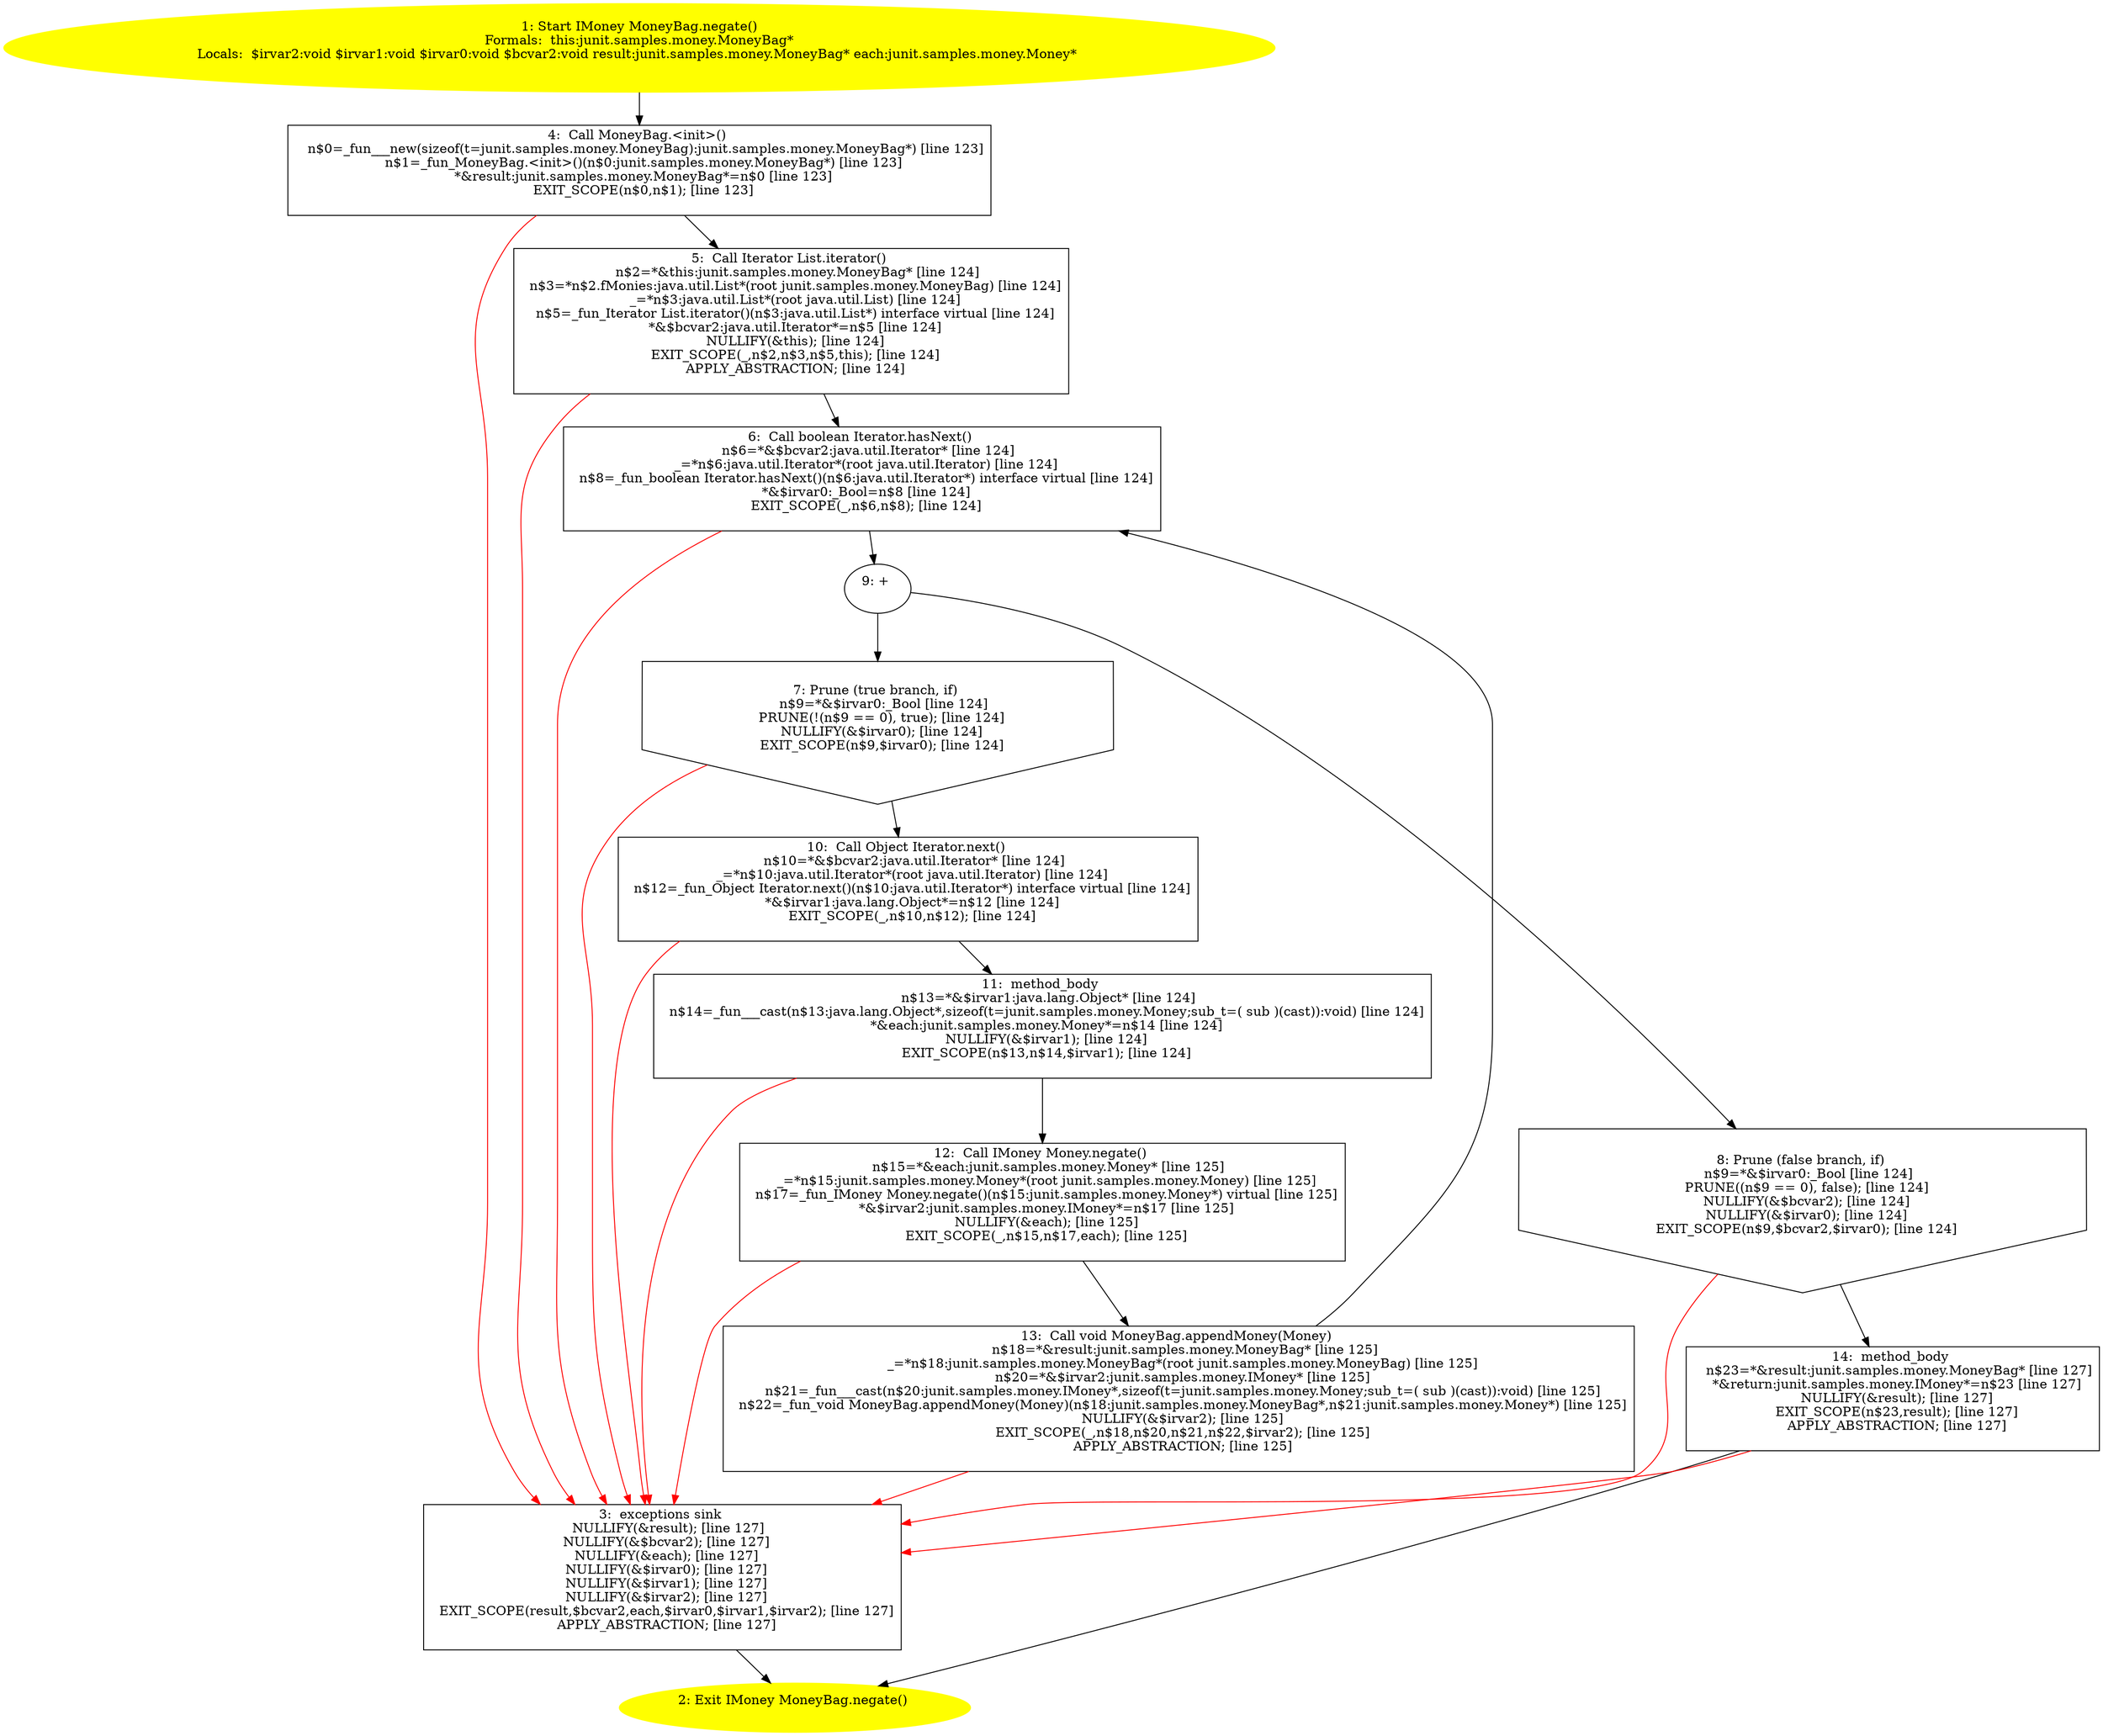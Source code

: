/* @generated */
digraph cfg {
"junit.samples.money.MoneyBag.negate():junit.samples.money.IMoney.5f77cb6317098559821b1784bdfdf29b_1" [label="1: Start IMoney MoneyBag.negate()\nFormals:  this:junit.samples.money.MoneyBag*\nLocals:  $irvar2:void $irvar1:void $irvar0:void $bcvar2:void result:junit.samples.money.MoneyBag* each:junit.samples.money.Money* \n  " color=yellow style=filled]
	

	 "junit.samples.money.MoneyBag.negate():junit.samples.money.IMoney.5f77cb6317098559821b1784bdfdf29b_1" -> "junit.samples.money.MoneyBag.negate():junit.samples.money.IMoney.5f77cb6317098559821b1784bdfdf29b_4" ;
"junit.samples.money.MoneyBag.negate():junit.samples.money.IMoney.5f77cb6317098559821b1784bdfdf29b_2" [label="2: Exit IMoney MoneyBag.negate() \n  " color=yellow style=filled]
	

"junit.samples.money.MoneyBag.negate():junit.samples.money.IMoney.5f77cb6317098559821b1784bdfdf29b_3" [label="3:  exceptions sink \n   NULLIFY(&result); [line 127]\n  NULLIFY(&$bcvar2); [line 127]\n  NULLIFY(&each); [line 127]\n  NULLIFY(&$irvar0); [line 127]\n  NULLIFY(&$irvar1); [line 127]\n  NULLIFY(&$irvar2); [line 127]\n  EXIT_SCOPE(result,$bcvar2,each,$irvar0,$irvar1,$irvar2); [line 127]\n  APPLY_ABSTRACTION; [line 127]\n " shape="box"]
	

	 "junit.samples.money.MoneyBag.negate():junit.samples.money.IMoney.5f77cb6317098559821b1784bdfdf29b_3" -> "junit.samples.money.MoneyBag.negate():junit.samples.money.IMoney.5f77cb6317098559821b1784bdfdf29b_2" ;
"junit.samples.money.MoneyBag.negate():junit.samples.money.IMoney.5f77cb6317098559821b1784bdfdf29b_4" [label="4:  Call MoneyBag.<init>() \n   n$0=_fun___new(sizeof(t=junit.samples.money.MoneyBag):junit.samples.money.MoneyBag*) [line 123]\n  n$1=_fun_MoneyBag.<init>()(n$0:junit.samples.money.MoneyBag*) [line 123]\n  *&result:junit.samples.money.MoneyBag*=n$0 [line 123]\n  EXIT_SCOPE(n$0,n$1); [line 123]\n " shape="box"]
	

	 "junit.samples.money.MoneyBag.negate():junit.samples.money.IMoney.5f77cb6317098559821b1784bdfdf29b_4" -> "junit.samples.money.MoneyBag.negate():junit.samples.money.IMoney.5f77cb6317098559821b1784bdfdf29b_5" ;
	 "junit.samples.money.MoneyBag.negate():junit.samples.money.IMoney.5f77cb6317098559821b1784bdfdf29b_4" -> "junit.samples.money.MoneyBag.negate():junit.samples.money.IMoney.5f77cb6317098559821b1784bdfdf29b_3" [color="red" ];
"junit.samples.money.MoneyBag.negate():junit.samples.money.IMoney.5f77cb6317098559821b1784bdfdf29b_5" [label="5:  Call Iterator List.iterator() \n   n$2=*&this:junit.samples.money.MoneyBag* [line 124]\n  n$3=*n$2.fMonies:java.util.List*(root junit.samples.money.MoneyBag) [line 124]\n  _=*n$3:java.util.List*(root java.util.List) [line 124]\n  n$5=_fun_Iterator List.iterator()(n$3:java.util.List*) interface virtual [line 124]\n  *&$bcvar2:java.util.Iterator*=n$5 [line 124]\n  NULLIFY(&this); [line 124]\n  EXIT_SCOPE(_,n$2,n$3,n$5,this); [line 124]\n  APPLY_ABSTRACTION; [line 124]\n " shape="box"]
	

	 "junit.samples.money.MoneyBag.negate():junit.samples.money.IMoney.5f77cb6317098559821b1784bdfdf29b_5" -> "junit.samples.money.MoneyBag.negate():junit.samples.money.IMoney.5f77cb6317098559821b1784bdfdf29b_6" ;
	 "junit.samples.money.MoneyBag.negate():junit.samples.money.IMoney.5f77cb6317098559821b1784bdfdf29b_5" -> "junit.samples.money.MoneyBag.negate():junit.samples.money.IMoney.5f77cb6317098559821b1784bdfdf29b_3" [color="red" ];
"junit.samples.money.MoneyBag.negate():junit.samples.money.IMoney.5f77cb6317098559821b1784bdfdf29b_6" [label="6:  Call boolean Iterator.hasNext() \n   n$6=*&$bcvar2:java.util.Iterator* [line 124]\n  _=*n$6:java.util.Iterator*(root java.util.Iterator) [line 124]\n  n$8=_fun_boolean Iterator.hasNext()(n$6:java.util.Iterator*) interface virtual [line 124]\n  *&$irvar0:_Bool=n$8 [line 124]\n  EXIT_SCOPE(_,n$6,n$8); [line 124]\n " shape="box"]
	

	 "junit.samples.money.MoneyBag.negate():junit.samples.money.IMoney.5f77cb6317098559821b1784bdfdf29b_6" -> "junit.samples.money.MoneyBag.negate():junit.samples.money.IMoney.5f77cb6317098559821b1784bdfdf29b_9" ;
	 "junit.samples.money.MoneyBag.negate():junit.samples.money.IMoney.5f77cb6317098559821b1784bdfdf29b_6" -> "junit.samples.money.MoneyBag.negate():junit.samples.money.IMoney.5f77cb6317098559821b1784bdfdf29b_3" [color="red" ];
"junit.samples.money.MoneyBag.negate():junit.samples.money.IMoney.5f77cb6317098559821b1784bdfdf29b_7" [label="7: Prune (true branch, if) \n   n$9=*&$irvar0:_Bool [line 124]\n  PRUNE(!(n$9 == 0), true); [line 124]\n  NULLIFY(&$irvar0); [line 124]\n  EXIT_SCOPE(n$9,$irvar0); [line 124]\n " shape="invhouse"]
	

	 "junit.samples.money.MoneyBag.negate():junit.samples.money.IMoney.5f77cb6317098559821b1784bdfdf29b_7" -> "junit.samples.money.MoneyBag.negate():junit.samples.money.IMoney.5f77cb6317098559821b1784bdfdf29b_10" ;
	 "junit.samples.money.MoneyBag.negate():junit.samples.money.IMoney.5f77cb6317098559821b1784bdfdf29b_7" -> "junit.samples.money.MoneyBag.negate():junit.samples.money.IMoney.5f77cb6317098559821b1784bdfdf29b_3" [color="red" ];
"junit.samples.money.MoneyBag.negate():junit.samples.money.IMoney.5f77cb6317098559821b1784bdfdf29b_8" [label="8: Prune (false branch, if) \n   n$9=*&$irvar0:_Bool [line 124]\n  PRUNE((n$9 == 0), false); [line 124]\n  NULLIFY(&$bcvar2); [line 124]\n  NULLIFY(&$irvar0); [line 124]\n  EXIT_SCOPE(n$9,$bcvar2,$irvar0); [line 124]\n " shape="invhouse"]
	

	 "junit.samples.money.MoneyBag.negate():junit.samples.money.IMoney.5f77cb6317098559821b1784bdfdf29b_8" -> "junit.samples.money.MoneyBag.negate():junit.samples.money.IMoney.5f77cb6317098559821b1784bdfdf29b_14" ;
	 "junit.samples.money.MoneyBag.negate():junit.samples.money.IMoney.5f77cb6317098559821b1784bdfdf29b_8" -> "junit.samples.money.MoneyBag.negate():junit.samples.money.IMoney.5f77cb6317098559821b1784bdfdf29b_3" [color="red" ];
"junit.samples.money.MoneyBag.negate():junit.samples.money.IMoney.5f77cb6317098559821b1784bdfdf29b_9" [label="9: + \n  " ]
	

	 "junit.samples.money.MoneyBag.negate():junit.samples.money.IMoney.5f77cb6317098559821b1784bdfdf29b_9" -> "junit.samples.money.MoneyBag.negate():junit.samples.money.IMoney.5f77cb6317098559821b1784bdfdf29b_7" ;
	 "junit.samples.money.MoneyBag.negate():junit.samples.money.IMoney.5f77cb6317098559821b1784bdfdf29b_9" -> "junit.samples.money.MoneyBag.negate():junit.samples.money.IMoney.5f77cb6317098559821b1784bdfdf29b_8" ;
"junit.samples.money.MoneyBag.negate():junit.samples.money.IMoney.5f77cb6317098559821b1784bdfdf29b_10" [label="10:  Call Object Iterator.next() \n   n$10=*&$bcvar2:java.util.Iterator* [line 124]\n  _=*n$10:java.util.Iterator*(root java.util.Iterator) [line 124]\n  n$12=_fun_Object Iterator.next()(n$10:java.util.Iterator*) interface virtual [line 124]\n  *&$irvar1:java.lang.Object*=n$12 [line 124]\n  EXIT_SCOPE(_,n$10,n$12); [line 124]\n " shape="box"]
	

	 "junit.samples.money.MoneyBag.negate():junit.samples.money.IMoney.5f77cb6317098559821b1784bdfdf29b_10" -> "junit.samples.money.MoneyBag.negate():junit.samples.money.IMoney.5f77cb6317098559821b1784bdfdf29b_11" ;
	 "junit.samples.money.MoneyBag.negate():junit.samples.money.IMoney.5f77cb6317098559821b1784bdfdf29b_10" -> "junit.samples.money.MoneyBag.negate():junit.samples.money.IMoney.5f77cb6317098559821b1784bdfdf29b_3" [color="red" ];
"junit.samples.money.MoneyBag.negate():junit.samples.money.IMoney.5f77cb6317098559821b1784bdfdf29b_11" [label="11:  method_body \n   n$13=*&$irvar1:java.lang.Object* [line 124]\n  n$14=_fun___cast(n$13:java.lang.Object*,sizeof(t=junit.samples.money.Money;sub_t=( sub )(cast)):void) [line 124]\n  *&each:junit.samples.money.Money*=n$14 [line 124]\n  NULLIFY(&$irvar1); [line 124]\n  EXIT_SCOPE(n$13,n$14,$irvar1); [line 124]\n " shape="box"]
	

	 "junit.samples.money.MoneyBag.negate():junit.samples.money.IMoney.5f77cb6317098559821b1784bdfdf29b_11" -> "junit.samples.money.MoneyBag.negate():junit.samples.money.IMoney.5f77cb6317098559821b1784bdfdf29b_12" ;
	 "junit.samples.money.MoneyBag.negate():junit.samples.money.IMoney.5f77cb6317098559821b1784bdfdf29b_11" -> "junit.samples.money.MoneyBag.negate():junit.samples.money.IMoney.5f77cb6317098559821b1784bdfdf29b_3" [color="red" ];
"junit.samples.money.MoneyBag.negate():junit.samples.money.IMoney.5f77cb6317098559821b1784bdfdf29b_12" [label="12:  Call IMoney Money.negate() \n   n$15=*&each:junit.samples.money.Money* [line 125]\n  _=*n$15:junit.samples.money.Money*(root junit.samples.money.Money) [line 125]\n  n$17=_fun_IMoney Money.negate()(n$15:junit.samples.money.Money*) virtual [line 125]\n  *&$irvar2:junit.samples.money.IMoney*=n$17 [line 125]\n  NULLIFY(&each); [line 125]\n  EXIT_SCOPE(_,n$15,n$17,each); [line 125]\n " shape="box"]
	

	 "junit.samples.money.MoneyBag.negate():junit.samples.money.IMoney.5f77cb6317098559821b1784bdfdf29b_12" -> "junit.samples.money.MoneyBag.negate():junit.samples.money.IMoney.5f77cb6317098559821b1784bdfdf29b_13" ;
	 "junit.samples.money.MoneyBag.negate():junit.samples.money.IMoney.5f77cb6317098559821b1784bdfdf29b_12" -> "junit.samples.money.MoneyBag.negate():junit.samples.money.IMoney.5f77cb6317098559821b1784bdfdf29b_3" [color="red" ];
"junit.samples.money.MoneyBag.negate():junit.samples.money.IMoney.5f77cb6317098559821b1784bdfdf29b_13" [label="13:  Call void MoneyBag.appendMoney(Money) \n   n$18=*&result:junit.samples.money.MoneyBag* [line 125]\n  _=*n$18:junit.samples.money.MoneyBag*(root junit.samples.money.MoneyBag) [line 125]\n  n$20=*&$irvar2:junit.samples.money.IMoney* [line 125]\n  n$21=_fun___cast(n$20:junit.samples.money.IMoney*,sizeof(t=junit.samples.money.Money;sub_t=( sub )(cast)):void) [line 125]\n  n$22=_fun_void MoneyBag.appendMoney(Money)(n$18:junit.samples.money.MoneyBag*,n$21:junit.samples.money.Money*) [line 125]\n  NULLIFY(&$irvar2); [line 125]\n  EXIT_SCOPE(_,n$18,n$20,n$21,n$22,$irvar2); [line 125]\n  APPLY_ABSTRACTION; [line 125]\n " shape="box"]
	

	 "junit.samples.money.MoneyBag.negate():junit.samples.money.IMoney.5f77cb6317098559821b1784bdfdf29b_13" -> "junit.samples.money.MoneyBag.negate():junit.samples.money.IMoney.5f77cb6317098559821b1784bdfdf29b_6" ;
	 "junit.samples.money.MoneyBag.negate():junit.samples.money.IMoney.5f77cb6317098559821b1784bdfdf29b_13" -> "junit.samples.money.MoneyBag.negate():junit.samples.money.IMoney.5f77cb6317098559821b1784bdfdf29b_3" [color="red" ];
"junit.samples.money.MoneyBag.negate():junit.samples.money.IMoney.5f77cb6317098559821b1784bdfdf29b_14" [label="14:  method_body \n   n$23=*&result:junit.samples.money.MoneyBag* [line 127]\n  *&return:junit.samples.money.IMoney*=n$23 [line 127]\n  NULLIFY(&result); [line 127]\n  EXIT_SCOPE(n$23,result); [line 127]\n  APPLY_ABSTRACTION; [line 127]\n " shape="box"]
	

	 "junit.samples.money.MoneyBag.negate():junit.samples.money.IMoney.5f77cb6317098559821b1784bdfdf29b_14" -> "junit.samples.money.MoneyBag.negate():junit.samples.money.IMoney.5f77cb6317098559821b1784bdfdf29b_2" ;
	 "junit.samples.money.MoneyBag.negate():junit.samples.money.IMoney.5f77cb6317098559821b1784bdfdf29b_14" -> "junit.samples.money.MoneyBag.negate():junit.samples.money.IMoney.5f77cb6317098559821b1784bdfdf29b_3" [color="red" ];
}
